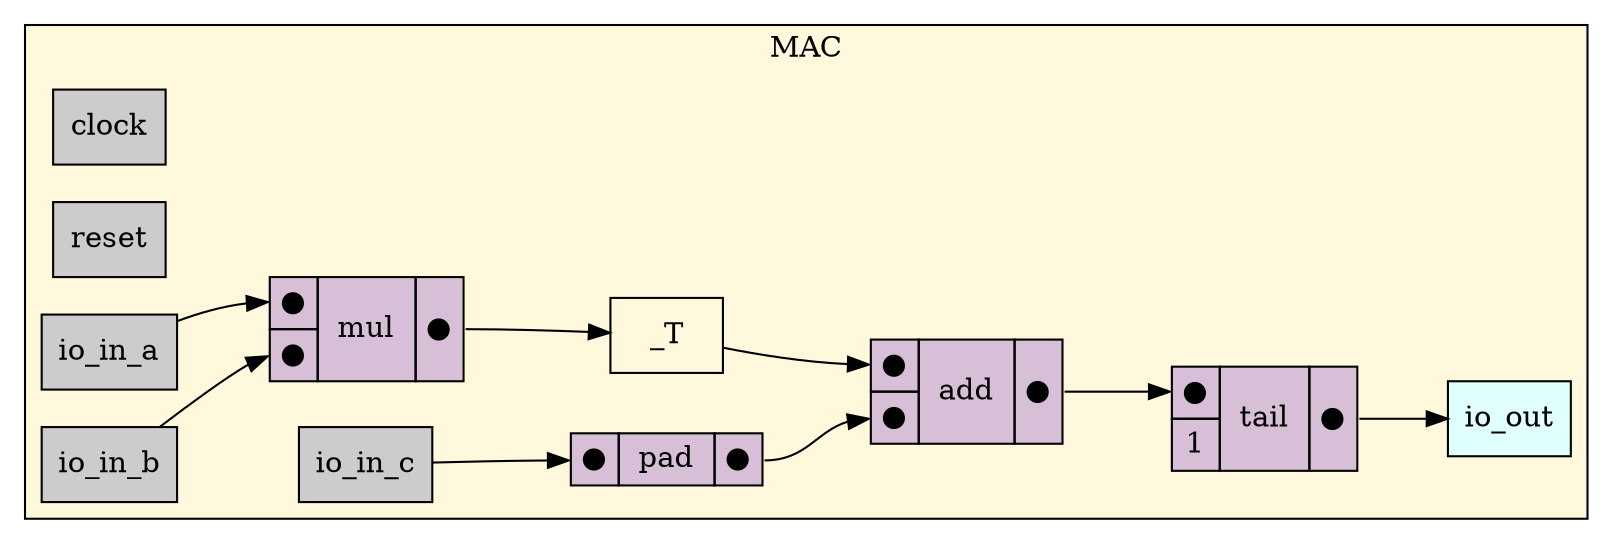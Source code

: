digraph MAC {
stylesheet = "styles.css"
rankdir="LR" 

subgraph cluster_MAC {
  label="MAC"
  URL=""
  bgcolor="#FFF8DC"
  cluster_MAC_clock [shape = "rectangle" style="filled" fillcolor="#CCCCCC" label="clock" rank="0"]
     
cluster_MAC_reset [shape = "rectangle" style="filled" fillcolor="#CCCCCC" label="reset" rank="0"]
     
cluster_MAC_io_in_a [shape = "rectangle" style="filled" fillcolor="#CCCCCC" label="io_in_a" rank="0"]
     
cluster_MAC_io_in_b [shape = "rectangle" style="filled" fillcolor="#CCCCCC" label="io_in_b" rank="0"]
     
cluster_MAC_io_in_c [shape = "rectangle" style="filled" fillcolor="#CCCCCC" label="io_in_c" rank="0"]
     
cluster_MAC_io_out [shape = "rectangle" style="filled" fillcolor="#E0FFFF" label="io_out" rank="1000"]
     
cluster_MAC__T [label = "_T" shape="rectangle"]; 

op_mul_10 [shape = "plaintext" label=<
<TABLE BORDER="0" CELLBORDER="1" CELLSPACING="0" CELLPADDING="4" BGCOLOR="#D8BFD8">
  <TR>
    <TD PORT="in1">&#x25cf;</TD>
    <TD ROWSPAN="2" > mul </TD>
    <TD ROWSPAN="2" PORT="out">&#x25cf;</TD>
  </TR>
  <TR>
    <TD PORT="in2">&#x25cf;</TD>
  </TR>
</TABLE>>];
       

op_tail_11 [shape = "plaintext" label=<
<TABLE BORDER="0" CELLBORDER="1" CELLSPACING="0" CELLPADDING="4" BGCOLOR="#D8BFD8">
  <TR>
    <TD PORT="in1">&#x25cf;</TD>
    <TD ROWSPAN="2" > tail </TD>
    <TD ROWSPAN="2" PORT="out">&#x25cf;</TD>
  </TR>
  <TR>
    <TD>1</TD>
  </TR>
</TABLE>>];
       

op_add_12 [shape = "plaintext" label=<
<TABLE BORDER="0" CELLBORDER="1" CELLSPACING="0" CELLPADDING="4" BGCOLOR="#D8BFD8">
  <TR>
    <TD PORT="in1">&#x25cf;</TD>
    <TD ROWSPAN="2" > add </TD>
    <TD ROWSPAN="2" PORT="out">&#x25cf;</TD>
  </TR>
  <TR>
    <TD PORT="in2">&#x25cf;</TD>
  </TR>
</TABLE>>];
       

op_pad_13 [shape = "plaintext" label=<
<TABLE BORDER="0" CELLBORDER="1" CELLSPACING="0" CELLPADDING="4" BGCOLOR="#D8BFD8">
  <TR>
    <TD PORT="in1">&#x25cf;</TD>
    <TD > pad </TD>
    <TD PORT="out">&#x25cf;</TD>
  </TR>
</TABLE>>];
       

  cluster_MAC_io_in_a -> op_mul_10:in1
  op_pad_13:out -> op_add_12:in2
  op_add_12:out -> op_tail_11:in1
  op_mul_10:out -> cluster_MAC__T
  cluster_MAC_io_in_c -> op_pad_13:in1
  cluster_MAC__T -> op_add_12:in1
  cluster_MAC_io_in_b -> op_mul_10:in2
  op_tail_11:out -> cluster_MAC_io_out
  
  
}
     
}
